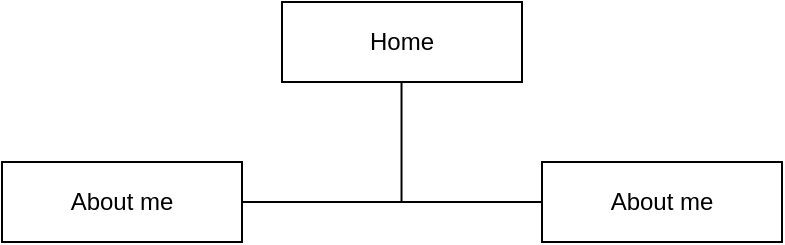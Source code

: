 <mxfile version="18.0.6" type="github">
  <diagram id="F9HSmA18T_RVeIi3x8mY" name="Page-1">
    <mxGraphModel dx="677" dy="378" grid="1" gridSize="10" guides="1" tooltips="1" connect="1" arrows="1" fold="1" page="1" pageScale="1" pageWidth="827" pageHeight="1169" math="0" shadow="0">
      <root>
        <mxCell id="0" />
        <mxCell id="1" parent="0" />
        <mxCell id="nfeJ7hGrYT68lYCE6eB4-1" value="Home" style="rounded=0;whiteSpace=wrap;html=1;" vertex="1" parent="1">
          <mxGeometry x="360" y="160" width="120" height="40" as="geometry" />
        </mxCell>
        <mxCell id="nfeJ7hGrYT68lYCE6eB4-2" value="" style="endArrow=none;html=1;rounded=0;" edge="1" parent="1">
          <mxGeometry width="50" height="50" relative="1" as="geometry">
            <mxPoint x="419.76" y="260" as="sourcePoint" />
            <mxPoint x="419.76" y="200" as="targetPoint" />
          </mxGeometry>
        </mxCell>
        <mxCell id="nfeJ7hGrYT68lYCE6eB4-3" value="" style="endArrow=none;html=1;rounded=0;" edge="1" parent="1">
          <mxGeometry width="50" height="50" relative="1" as="geometry">
            <mxPoint x="340" y="260" as="sourcePoint" />
            <mxPoint x="490" y="260" as="targetPoint" />
          </mxGeometry>
        </mxCell>
        <mxCell id="nfeJ7hGrYT68lYCE6eB4-5" value="About me" style="rounded=0;whiteSpace=wrap;html=1;" vertex="1" parent="1">
          <mxGeometry x="220" y="240" width="120" height="40" as="geometry" />
        </mxCell>
        <mxCell id="nfeJ7hGrYT68lYCE6eB4-6" value="About me" style="rounded=0;whiteSpace=wrap;html=1;" vertex="1" parent="1">
          <mxGeometry x="490" y="240" width="120" height="40" as="geometry" />
        </mxCell>
      </root>
    </mxGraphModel>
  </diagram>
</mxfile>
